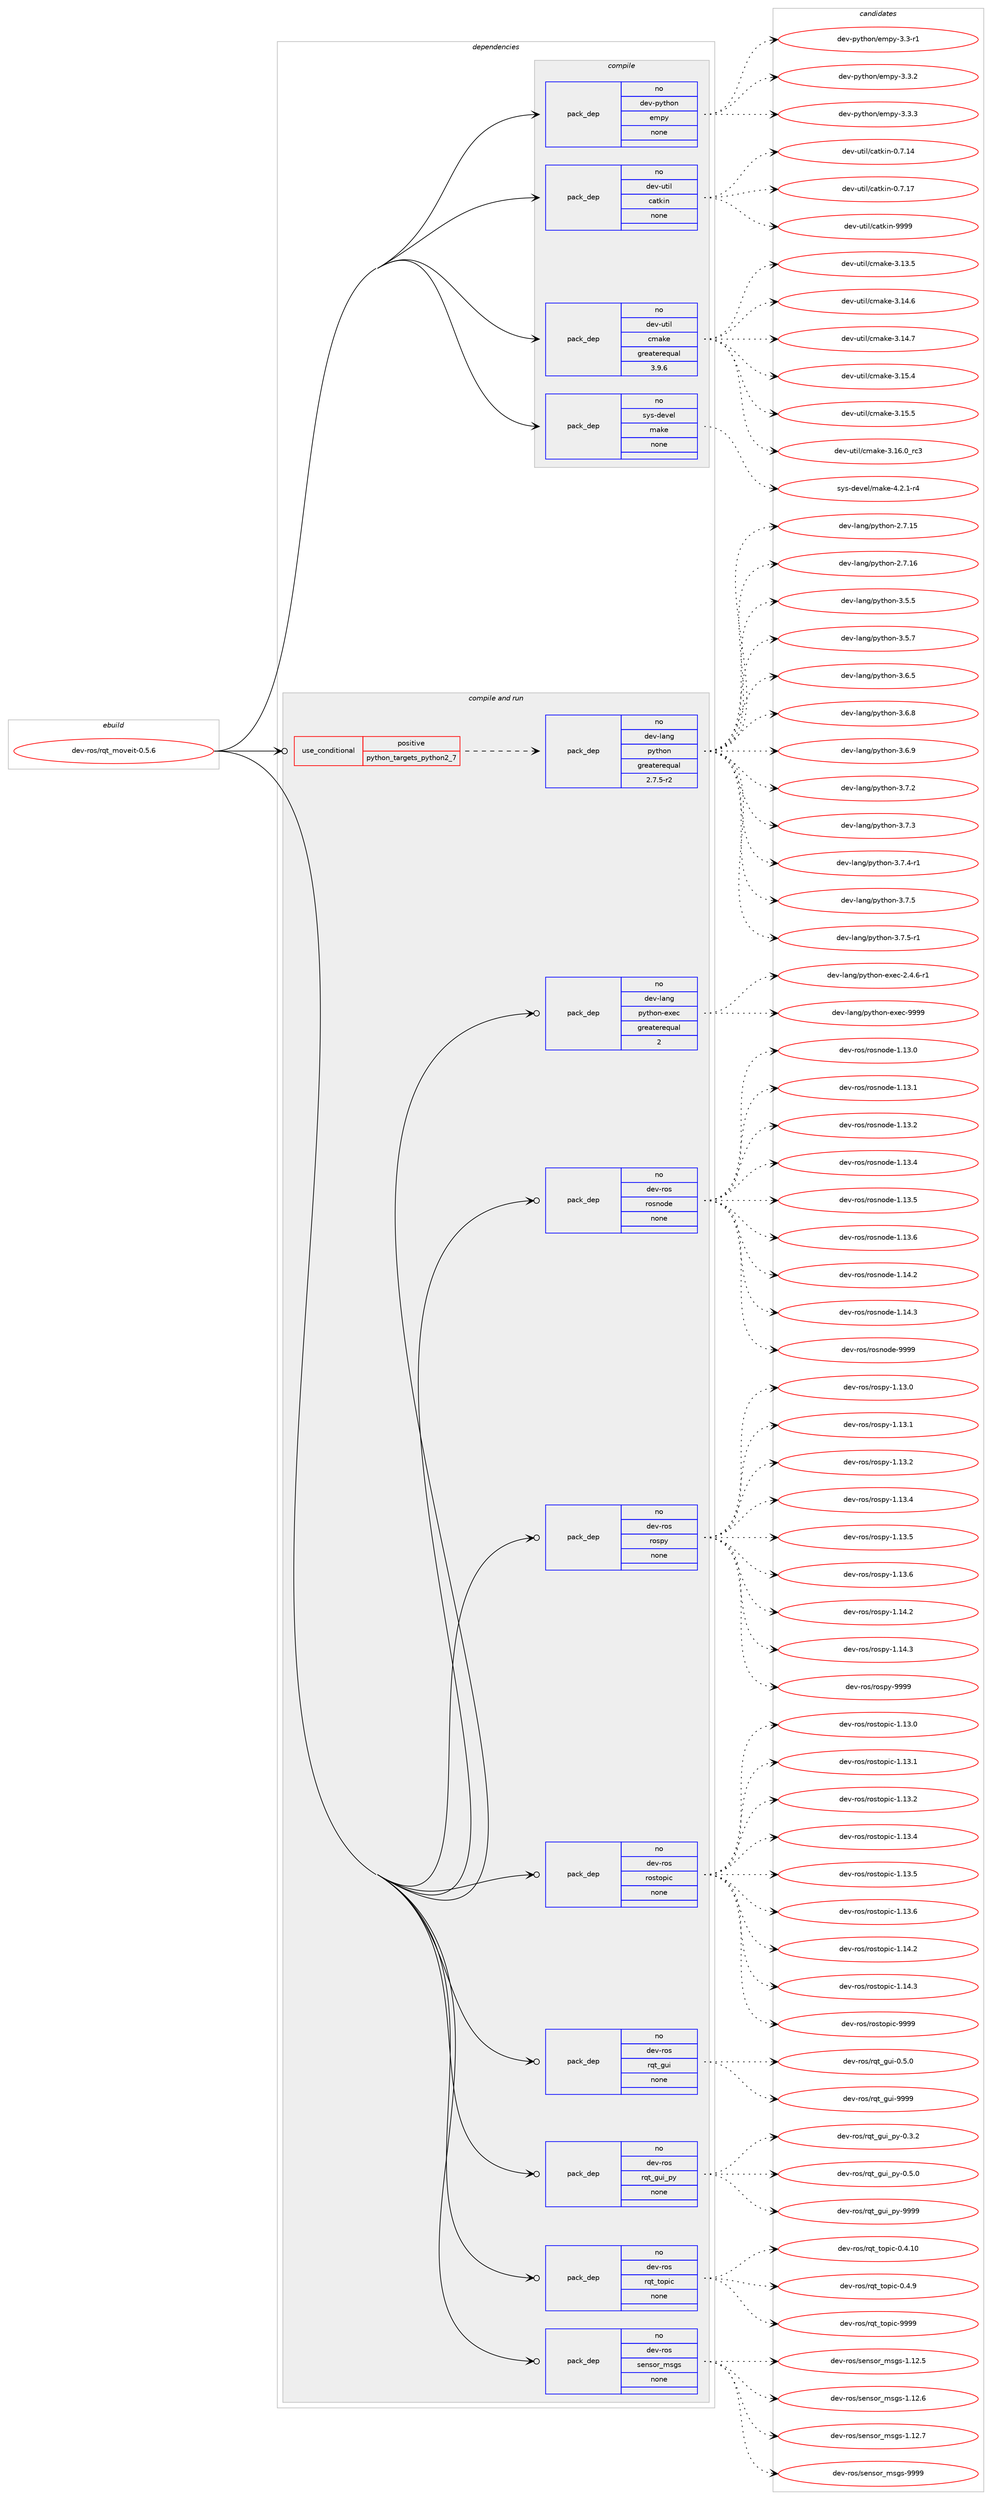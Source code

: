 digraph prolog {

# *************
# Graph options
# *************

newrank=true;
concentrate=true;
compound=true;
graph [rankdir=LR,fontname=Helvetica,fontsize=10,ranksep=1.5];#, ranksep=2.5, nodesep=0.2];
edge  [arrowhead=vee];
node  [fontname=Helvetica,fontsize=10];

# **********
# The ebuild
# **********

subgraph cluster_leftcol {
color=gray;
rank=same;
label=<<i>ebuild</i>>;
id [label="dev-ros/rqt_moveit-0.5.6", color=red, width=4, href="../dev-ros/rqt_moveit-0.5.6.svg"];
}

# ****************
# The dependencies
# ****************

subgraph cluster_midcol {
color=gray;
label=<<i>dependencies</i>>;
subgraph cluster_compile {
fillcolor="#eeeeee";
style=filled;
label=<<i>compile</i>>;
subgraph pack498442 {
dependency665631 [label=<<TABLE BORDER="0" CELLBORDER="1" CELLSPACING="0" CELLPADDING="4" WIDTH="220"><TR><TD ROWSPAN="6" CELLPADDING="30">pack_dep</TD></TR><TR><TD WIDTH="110">no</TD></TR><TR><TD>dev-python</TD></TR><TR><TD>empy</TD></TR><TR><TD>none</TD></TR><TR><TD></TD></TR></TABLE>>, shape=none, color=blue];
}
id:e -> dependency665631:w [weight=20,style="solid",arrowhead="vee"];
subgraph pack498443 {
dependency665632 [label=<<TABLE BORDER="0" CELLBORDER="1" CELLSPACING="0" CELLPADDING="4" WIDTH="220"><TR><TD ROWSPAN="6" CELLPADDING="30">pack_dep</TD></TR><TR><TD WIDTH="110">no</TD></TR><TR><TD>dev-util</TD></TR><TR><TD>catkin</TD></TR><TR><TD>none</TD></TR><TR><TD></TD></TR></TABLE>>, shape=none, color=blue];
}
id:e -> dependency665632:w [weight=20,style="solid",arrowhead="vee"];
subgraph pack498444 {
dependency665633 [label=<<TABLE BORDER="0" CELLBORDER="1" CELLSPACING="0" CELLPADDING="4" WIDTH="220"><TR><TD ROWSPAN="6" CELLPADDING="30">pack_dep</TD></TR><TR><TD WIDTH="110">no</TD></TR><TR><TD>dev-util</TD></TR><TR><TD>cmake</TD></TR><TR><TD>greaterequal</TD></TR><TR><TD>3.9.6</TD></TR></TABLE>>, shape=none, color=blue];
}
id:e -> dependency665633:w [weight=20,style="solid",arrowhead="vee"];
subgraph pack498445 {
dependency665634 [label=<<TABLE BORDER="0" CELLBORDER="1" CELLSPACING="0" CELLPADDING="4" WIDTH="220"><TR><TD ROWSPAN="6" CELLPADDING="30">pack_dep</TD></TR><TR><TD WIDTH="110">no</TD></TR><TR><TD>sys-devel</TD></TR><TR><TD>make</TD></TR><TR><TD>none</TD></TR><TR><TD></TD></TR></TABLE>>, shape=none, color=blue];
}
id:e -> dependency665634:w [weight=20,style="solid",arrowhead="vee"];
}
subgraph cluster_compileandrun {
fillcolor="#eeeeee";
style=filled;
label=<<i>compile and run</i>>;
subgraph cond155283 {
dependency665635 [label=<<TABLE BORDER="0" CELLBORDER="1" CELLSPACING="0" CELLPADDING="4"><TR><TD ROWSPAN="3" CELLPADDING="10">use_conditional</TD></TR><TR><TD>positive</TD></TR><TR><TD>python_targets_python2_7</TD></TR></TABLE>>, shape=none, color=red];
subgraph pack498446 {
dependency665636 [label=<<TABLE BORDER="0" CELLBORDER="1" CELLSPACING="0" CELLPADDING="4" WIDTH="220"><TR><TD ROWSPAN="6" CELLPADDING="30">pack_dep</TD></TR><TR><TD WIDTH="110">no</TD></TR><TR><TD>dev-lang</TD></TR><TR><TD>python</TD></TR><TR><TD>greaterequal</TD></TR><TR><TD>2.7.5-r2</TD></TR></TABLE>>, shape=none, color=blue];
}
dependency665635:e -> dependency665636:w [weight=20,style="dashed",arrowhead="vee"];
}
id:e -> dependency665635:w [weight=20,style="solid",arrowhead="odotvee"];
subgraph pack498447 {
dependency665637 [label=<<TABLE BORDER="0" CELLBORDER="1" CELLSPACING="0" CELLPADDING="4" WIDTH="220"><TR><TD ROWSPAN="6" CELLPADDING="30">pack_dep</TD></TR><TR><TD WIDTH="110">no</TD></TR><TR><TD>dev-lang</TD></TR><TR><TD>python-exec</TD></TR><TR><TD>greaterequal</TD></TR><TR><TD>2</TD></TR></TABLE>>, shape=none, color=blue];
}
id:e -> dependency665637:w [weight=20,style="solid",arrowhead="odotvee"];
subgraph pack498448 {
dependency665638 [label=<<TABLE BORDER="0" CELLBORDER="1" CELLSPACING="0" CELLPADDING="4" WIDTH="220"><TR><TD ROWSPAN="6" CELLPADDING="30">pack_dep</TD></TR><TR><TD WIDTH="110">no</TD></TR><TR><TD>dev-ros</TD></TR><TR><TD>rosnode</TD></TR><TR><TD>none</TD></TR><TR><TD></TD></TR></TABLE>>, shape=none, color=blue];
}
id:e -> dependency665638:w [weight=20,style="solid",arrowhead="odotvee"];
subgraph pack498449 {
dependency665639 [label=<<TABLE BORDER="0" CELLBORDER="1" CELLSPACING="0" CELLPADDING="4" WIDTH="220"><TR><TD ROWSPAN="6" CELLPADDING="30">pack_dep</TD></TR><TR><TD WIDTH="110">no</TD></TR><TR><TD>dev-ros</TD></TR><TR><TD>rospy</TD></TR><TR><TD>none</TD></TR><TR><TD></TD></TR></TABLE>>, shape=none, color=blue];
}
id:e -> dependency665639:w [weight=20,style="solid",arrowhead="odotvee"];
subgraph pack498450 {
dependency665640 [label=<<TABLE BORDER="0" CELLBORDER="1" CELLSPACING="0" CELLPADDING="4" WIDTH="220"><TR><TD ROWSPAN="6" CELLPADDING="30">pack_dep</TD></TR><TR><TD WIDTH="110">no</TD></TR><TR><TD>dev-ros</TD></TR><TR><TD>rostopic</TD></TR><TR><TD>none</TD></TR><TR><TD></TD></TR></TABLE>>, shape=none, color=blue];
}
id:e -> dependency665640:w [weight=20,style="solid",arrowhead="odotvee"];
subgraph pack498451 {
dependency665641 [label=<<TABLE BORDER="0" CELLBORDER="1" CELLSPACING="0" CELLPADDING="4" WIDTH="220"><TR><TD ROWSPAN="6" CELLPADDING="30">pack_dep</TD></TR><TR><TD WIDTH="110">no</TD></TR><TR><TD>dev-ros</TD></TR><TR><TD>rqt_gui</TD></TR><TR><TD>none</TD></TR><TR><TD></TD></TR></TABLE>>, shape=none, color=blue];
}
id:e -> dependency665641:w [weight=20,style="solid",arrowhead="odotvee"];
subgraph pack498452 {
dependency665642 [label=<<TABLE BORDER="0" CELLBORDER="1" CELLSPACING="0" CELLPADDING="4" WIDTH="220"><TR><TD ROWSPAN="6" CELLPADDING="30">pack_dep</TD></TR><TR><TD WIDTH="110">no</TD></TR><TR><TD>dev-ros</TD></TR><TR><TD>rqt_gui_py</TD></TR><TR><TD>none</TD></TR><TR><TD></TD></TR></TABLE>>, shape=none, color=blue];
}
id:e -> dependency665642:w [weight=20,style="solid",arrowhead="odotvee"];
subgraph pack498453 {
dependency665643 [label=<<TABLE BORDER="0" CELLBORDER="1" CELLSPACING="0" CELLPADDING="4" WIDTH="220"><TR><TD ROWSPAN="6" CELLPADDING="30">pack_dep</TD></TR><TR><TD WIDTH="110">no</TD></TR><TR><TD>dev-ros</TD></TR><TR><TD>rqt_topic</TD></TR><TR><TD>none</TD></TR><TR><TD></TD></TR></TABLE>>, shape=none, color=blue];
}
id:e -> dependency665643:w [weight=20,style="solid",arrowhead="odotvee"];
subgraph pack498454 {
dependency665644 [label=<<TABLE BORDER="0" CELLBORDER="1" CELLSPACING="0" CELLPADDING="4" WIDTH="220"><TR><TD ROWSPAN="6" CELLPADDING="30">pack_dep</TD></TR><TR><TD WIDTH="110">no</TD></TR><TR><TD>dev-ros</TD></TR><TR><TD>sensor_msgs</TD></TR><TR><TD>none</TD></TR><TR><TD></TD></TR></TABLE>>, shape=none, color=blue];
}
id:e -> dependency665644:w [weight=20,style="solid",arrowhead="odotvee"];
}
subgraph cluster_run {
fillcolor="#eeeeee";
style=filled;
label=<<i>run</i>>;
}
}

# **************
# The candidates
# **************

subgraph cluster_choices {
rank=same;
color=gray;
label=<<i>candidates</i>>;

subgraph choice498442 {
color=black;
nodesep=1;
choice1001011184511212111610411111047101109112121455146514511449 [label="dev-python/empy-3.3-r1", color=red, width=4,href="../dev-python/empy-3.3-r1.svg"];
choice1001011184511212111610411111047101109112121455146514650 [label="dev-python/empy-3.3.2", color=red, width=4,href="../dev-python/empy-3.3.2.svg"];
choice1001011184511212111610411111047101109112121455146514651 [label="dev-python/empy-3.3.3", color=red, width=4,href="../dev-python/empy-3.3.3.svg"];
dependency665631:e -> choice1001011184511212111610411111047101109112121455146514511449:w [style=dotted,weight="100"];
dependency665631:e -> choice1001011184511212111610411111047101109112121455146514650:w [style=dotted,weight="100"];
dependency665631:e -> choice1001011184511212111610411111047101109112121455146514651:w [style=dotted,weight="100"];
}
subgraph choice498443 {
color=black;
nodesep=1;
choice1001011184511711610510847999711610710511045484655464952 [label="dev-util/catkin-0.7.14", color=red, width=4,href="../dev-util/catkin-0.7.14.svg"];
choice1001011184511711610510847999711610710511045484655464955 [label="dev-util/catkin-0.7.17", color=red, width=4,href="../dev-util/catkin-0.7.17.svg"];
choice100101118451171161051084799971161071051104557575757 [label="dev-util/catkin-9999", color=red, width=4,href="../dev-util/catkin-9999.svg"];
dependency665632:e -> choice1001011184511711610510847999711610710511045484655464952:w [style=dotted,weight="100"];
dependency665632:e -> choice1001011184511711610510847999711610710511045484655464955:w [style=dotted,weight="100"];
dependency665632:e -> choice100101118451171161051084799971161071051104557575757:w [style=dotted,weight="100"];
}
subgraph choice498444 {
color=black;
nodesep=1;
choice1001011184511711610510847991099710710145514649514653 [label="dev-util/cmake-3.13.5", color=red, width=4,href="../dev-util/cmake-3.13.5.svg"];
choice1001011184511711610510847991099710710145514649524654 [label="dev-util/cmake-3.14.6", color=red, width=4,href="../dev-util/cmake-3.14.6.svg"];
choice1001011184511711610510847991099710710145514649524655 [label="dev-util/cmake-3.14.7", color=red, width=4,href="../dev-util/cmake-3.14.7.svg"];
choice1001011184511711610510847991099710710145514649534652 [label="dev-util/cmake-3.15.4", color=red, width=4,href="../dev-util/cmake-3.15.4.svg"];
choice1001011184511711610510847991099710710145514649534653 [label="dev-util/cmake-3.15.5", color=red, width=4,href="../dev-util/cmake-3.15.5.svg"];
choice1001011184511711610510847991099710710145514649544648951149951 [label="dev-util/cmake-3.16.0_rc3", color=red, width=4,href="../dev-util/cmake-3.16.0_rc3.svg"];
dependency665633:e -> choice1001011184511711610510847991099710710145514649514653:w [style=dotted,weight="100"];
dependency665633:e -> choice1001011184511711610510847991099710710145514649524654:w [style=dotted,weight="100"];
dependency665633:e -> choice1001011184511711610510847991099710710145514649524655:w [style=dotted,weight="100"];
dependency665633:e -> choice1001011184511711610510847991099710710145514649534652:w [style=dotted,weight="100"];
dependency665633:e -> choice1001011184511711610510847991099710710145514649534653:w [style=dotted,weight="100"];
dependency665633:e -> choice1001011184511711610510847991099710710145514649544648951149951:w [style=dotted,weight="100"];
}
subgraph choice498445 {
color=black;
nodesep=1;
choice1151211154510010111810110847109971071014552465046494511452 [label="sys-devel/make-4.2.1-r4", color=red, width=4,href="../sys-devel/make-4.2.1-r4.svg"];
dependency665634:e -> choice1151211154510010111810110847109971071014552465046494511452:w [style=dotted,weight="100"];
}
subgraph choice498446 {
color=black;
nodesep=1;
choice10010111845108971101034711212111610411111045504655464953 [label="dev-lang/python-2.7.15", color=red, width=4,href="../dev-lang/python-2.7.15.svg"];
choice10010111845108971101034711212111610411111045504655464954 [label="dev-lang/python-2.7.16", color=red, width=4,href="../dev-lang/python-2.7.16.svg"];
choice100101118451089711010347112121116104111110455146534653 [label="dev-lang/python-3.5.5", color=red, width=4,href="../dev-lang/python-3.5.5.svg"];
choice100101118451089711010347112121116104111110455146534655 [label="dev-lang/python-3.5.7", color=red, width=4,href="../dev-lang/python-3.5.7.svg"];
choice100101118451089711010347112121116104111110455146544653 [label="dev-lang/python-3.6.5", color=red, width=4,href="../dev-lang/python-3.6.5.svg"];
choice100101118451089711010347112121116104111110455146544656 [label="dev-lang/python-3.6.8", color=red, width=4,href="../dev-lang/python-3.6.8.svg"];
choice100101118451089711010347112121116104111110455146544657 [label="dev-lang/python-3.6.9", color=red, width=4,href="../dev-lang/python-3.6.9.svg"];
choice100101118451089711010347112121116104111110455146554650 [label="dev-lang/python-3.7.2", color=red, width=4,href="../dev-lang/python-3.7.2.svg"];
choice100101118451089711010347112121116104111110455146554651 [label="dev-lang/python-3.7.3", color=red, width=4,href="../dev-lang/python-3.7.3.svg"];
choice1001011184510897110103471121211161041111104551465546524511449 [label="dev-lang/python-3.7.4-r1", color=red, width=4,href="../dev-lang/python-3.7.4-r1.svg"];
choice100101118451089711010347112121116104111110455146554653 [label="dev-lang/python-3.7.5", color=red, width=4,href="../dev-lang/python-3.7.5.svg"];
choice1001011184510897110103471121211161041111104551465546534511449 [label="dev-lang/python-3.7.5-r1", color=red, width=4,href="../dev-lang/python-3.7.5-r1.svg"];
dependency665636:e -> choice10010111845108971101034711212111610411111045504655464953:w [style=dotted,weight="100"];
dependency665636:e -> choice10010111845108971101034711212111610411111045504655464954:w [style=dotted,weight="100"];
dependency665636:e -> choice100101118451089711010347112121116104111110455146534653:w [style=dotted,weight="100"];
dependency665636:e -> choice100101118451089711010347112121116104111110455146534655:w [style=dotted,weight="100"];
dependency665636:e -> choice100101118451089711010347112121116104111110455146544653:w [style=dotted,weight="100"];
dependency665636:e -> choice100101118451089711010347112121116104111110455146544656:w [style=dotted,weight="100"];
dependency665636:e -> choice100101118451089711010347112121116104111110455146544657:w [style=dotted,weight="100"];
dependency665636:e -> choice100101118451089711010347112121116104111110455146554650:w [style=dotted,weight="100"];
dependency665636:e -> choice100101118451089711010347112121116104111110455146554651:w [style=dotted,weight="100"];
dependency665636:e -> choice1001011184510897110103471121211161041111104551465546524511449:w [style=dotted,weight="100"];
dependency665636:e -> choice100101118451089711010347112121116104111110455146554653:w [style=dotted,weight="100"];
dependency665636:e -> choice1001011184510897110103471121211161041111104551465546534511449:w [style=dotted,weight="100"];
}
subgraph choice498447 {
color=black;
nodesep=1;
choice10010111845108971101034711212111610411111045101120101994550465246544511449 [label="dev-lang/python-exec-2.4.6-r1", color=red, width=4,href="../dev-lang/python-exec-2.4.6-r1.svg"];
choice10010111845108971101034711212111610411111045101120101994557575757 [label="dev-lang/python-exec-9999", color=red, width=4,href="../dev-lang/python-exec-9999.svg"];
dependency665637:e -> choice10010111845108971101034711212111610411111045101120101994550465246544511449:w [style=dotted,weight="100"];
dependency665637:e -> choice10010111845108971101034711212111610411111045101120101994557575757:w [style=dotted,weight="100"];
}
subgraph choice498448 {
color=black;
nodesep=1;
choice100101118451141111154711411111511011110010145494649514648 [label="dev-ros/rosnode-1.13.0", color=red, width=4,href="../dev-ros/rosnode-1.13.0.svg"];
choice100101118451141111154711411111511011110010145494649514649 [label="dev-ros/rosnode-1.13.1", color=red, width=4,href="../dev-ros/rosnode-1.13.1.svg"];
choice100101118451141111154711411111511011110010145494649514650 [label="dev-ros/rosnode-1.13.2", color=red, width=4,href="../dev-ros/rosnode-1.13.2.svg"];
choice100101118451141111154711411111511011110010145494649514652 [label="dev-ros/rosnode-1.13.4", color=red, width=4,href="../dev-ros/rosnode-1.13.4.svg"];
choice100101118451141111154711411111511011110010145494649514653 [label="dev-ros/rosnode-1.13.5", color=red, width=4,href="../dev-ros/rosnode-1.13.5.svg"];
choice100101118451141111154711411111511011110010145494649514654 [label="dev-ros/rosnode-1.13.6", color=red, width=4,href="../dev-ros/rosnode-1.13.6.svg"];
choice100101118451141111154711411111511011110010145494649524650 [label="dev-ros/rosnode-1.14.2", color=red, width=4,href="../dev-ros/rosnode-1.14.2.svg"];
choice100101118451141111154711411111511011110010145494649524651 [label="dev-ros/rosnode-1.14.3", color=red, width=4,href="../dev-ros/rosnode-1.14.3.svg"];
choice10010111845114111115471141111151101111001014557575757 [label="dev-ros/rosnode-9999", color=red, width=4,href="../dev-ros/rosnode-9999.svg"];
dependency665638:e -> choice100101118451141111154711411111511011110010145494649514648:w [style=dotted,weight="100"];
dependency665638:e -> choice100101118451141111154711411111511011110010145494649514649:w [style=dotted,weight="100"];
dependency665638:e -> choice100101118451141111154711411111511011110010145494649514650:w [style=dotted,weight="100"];
dependency665638:e -> choice100101118451141111154711411111511011110010145494649514652:w [style=dotted,weight="100"];
dependency665638:e -> choice100101118451141111154711411111511011110010145494649514653:w [style=dotted,weight="100"];
dependency665638:e -> choice100101118451141111154711411111511011110010145494649514654:w [style=dotted,weight="100"];
dependency665638:e -> choice100101118451141111154711411111511011110010145494649524650:w [style=dotted,weight="100"];
dependency665638:e -> choice100101118451141111154711411111511011110010145494649524651:w [style=dotted,weight="100"];
dependency665638:e -> choice10010111845114111115471141111151101111001014557575757:w [style=dotted,weight="100"];
}
subgraph choice498449 {
color=black;
nodesep=1;
choice100101118451141111154711411111511212145494649514648 [label="dev-ros/rospy-1.13.0", color=red, width=4,href="../dev-ros/rospy-1.13.0.svg"];
choice100101118451141111154711411111511212145494649514649 [label="dev-ros/rospy-1.13.1", color=red, width=4,href="../dev-ros/rospy-1.13.1.svg"];
choice100101118451141111154711411111511212145494649514650 [label="dev-ros/rospy-1.13.2", color=red, width=4,href="../dev-ros/rospy-1.13.2.svg"];
choice100101118451141111154711411111511212145494649514652 [label="dev-ros/rospy-1.13.4", color=red, width=4,href="../dev-ros/rospy-1.13.4.svg"];
choice100101118451141111154711411111511212145494649514653 [label="dev-ros/rospy-1.13.5", color=red, width=4,href="../dev-ros/rospy-1.13.5.svg"];
choice100101118451141111154711411111511212145494649514654 [label="dev-ros/rospy-1.13.6", color=red, width=4,href="../dev-ros/rospy-1.13.6.svg"];
choice100101118451141111154711411111511212145494649524650 [label="dev-ros/rospy-1.14.2", color=red, width=4,href="../dev-ros/rospy-1.14.2.svg"];
choice100101118451141111154711411111511212145494649524651 [label="dev-ros/rospy-1.14.3", color=red, width=4,href="../dev-ros/rospy-1.14.3.svg"];
choice10010111845114111115471141111151121214557575757 [label="dev-ros/rospy-9999", color=red, width=4,href="../dev-ros/rospy-9999.svg"];
dependency665639:e -> choice100101118451141111154711411111511212145494649514648:w [style=dotted,weight="100"];
dependency665639:e -> choice100101118451141111154711411111511212145494649514649:w [style=dotted,weight="100"];
dependency665639:e -> choice100101118451141111154711411111511212145494649514650:w [style=dotted,weight="100"];
dependency665639:e -> choice100101118451141111154711411111511212145494649514652:w [style=dotted,weight="100"];
dependency665639:e -> choice100101118451141111154711411111511212145494649514653:w [style=dotted,weight="100"];
dependency665639:e -> choice100101118451141111154711411111511212145494649514654:w [style=dotted,weight="100"];
dependency665639:e -> choice100101118451141111154711411111511212145494649524650:w [style=dotted,weight="100"];
dependency665639:e -> choice100101118451141111154711411111511212145494649524651:w [style=dotted,weight="100"];
dependency665639:e -> choice10010111845114111115471141111151121214557575757:w [style=dotted,weight="100"];
}
subgraph choice498450 {
color=black;
nodesep=1;
choice10010111845114111115471141111151161111121059945494649514648 [label="dev-ros/rostopic-1.13.0", color=red, width=4,href="../dev-ros/rostopic-1.13.0.svg"];
choice10010111845114111115471141111151161111121059945494649514649 [label="dev-ros/rostopic-1.13.1", color=red, width=4,href="../dev-ros/rostopic-1.13.1.svg"];
choice10010111845114111115471141111151161111121059945494649514650 [label="dev-ros/rostopic-1.13.2", color=red, width=4,href="../dev-ros/rostopic-1.13.2.svg"];
choice10010111845114111115471141111151161111121059945494649514652 [label="dev-ros/rostopic-1.13.4", color=red, width=4,href="../dev-ros/rostopic-1.13.4.svg"];
choice10010111845114111115471141111151161111121059945494649514653 [label="dev-ros/rostopic-1.13.5", color=red, width=4,href="../dev-ros/rostopic-1.13.5.svg"];
choice10010111845114111115471141111151161111121059945494649514654 [label="dev-ros/rostopic-1.13.6", color=red, width=4,href="../dev-ros/rostopic-1.13.6.svg"];
choice10010111845114111115471141111151161111121059945494649524650 [label="dev-ros/rostopic-1.14.2", color=red, width=4,href="../dev-ros/rostopic-1.14.2.svg"];
choice10010111845114111115471141111151161111121059945494649524651 [label="dev-ros/rostopic-1.14.3", color=red, width=4,href="../dev-ros/rostopic-1.14.3.svg"];
choice1001011184511411111547114111115116111112105994557575757 [label="dev-ros/rostopic-9999", color=red, width=4,href="../dev-ros/rostopic-9999.svg"];
dependency665640:e -> choice10010111845114111115471141111151161111121059945494649514648:w [style=dotted,weight="100"];
dependency665640:e -> choice10010111845114111115471141111151161111121059945494649514649:w [style=dotted,weight="100"];
dependency665640:e -> choice10010111845114111115471141111151161111121059945494649514650:w [style=dotted,weight="100"];
dependency665640:e -> choice10010111845114111115471141111151161111121059945494649514652:w [style=dotted,weight="100"];
dependency665640:e -> choice10010111845114111115471141111151161111121059945494649514653:w [style=dotted,weight="100"];
dependency665640:e -> choice10010111845114111115471141111151161111121059945494649514654:w [style=dotted,weight="100"];
dependency665640:e -> choice10010111845114111115471141111151161111121059945494649524650:w [style=dotted,weight="100"];
dependency665640:e -> choice10010111845114111115471141111151161111121059945494649524651:w [style=dotted,weight="100"];
dependency665640:e -> choice1001011184511411111547114111115116111112105994557575757:w [style=dotted,weight="100"];
}
subgraph choice498451 {
color=black;
nodesep=1;
choice100101118451141111154711411311695103117105454846534648 [label="dev-ros/rqt_gui-0.5.0", color=red, width=4,href="../dev-ros/rqt_gui-0.5.0.svg"];
choice1001011184511411111547114113116951031171054557575757 [label="dev-ros/rqt_gui-9999", color=red, width=4,href="../dev-ros/rqt_gui-9999.svg"];
dependency665641:e -> choice100101118451141111154711411311695103117105454846534648:w [style=dotted,weight="100"];
dependency665641:e -> choice1001011184511411111547114113116951031171054557575757:w [style=dotted,weight="100"];
}
subgraph choice498452 {
color=black;
nodesep=1;
choice10010111845114111115471141131169510311710595112121454846514650 [label="dev-ros/rqt_gui_py-0.3.2", color=red, width=4,href="../dev-ros/rqt_gui_py-0.3.2.svg"];
choice10010111845114111115471141131169510311710595112121454846534648 [label="dev-ros/rqt_gui_py-0.5.0", color=red, width=4,href="../dev-ros/rqt_gui_py-0.5.0.svg"];
choice100101118451141111154711411311695103117105951121214557575757 [label="dev-ros/rqt_gui_py-9999", color=red, width=4,href="../dev-ros/rqt_gui_py-9999.svg"];
dependency665642:e -> choice10010111845114111115471141131169510311710595112121454846514650:w [style=dotted,weight="100"];
dependency665642:e -> choice10010111845114111115471141131169510311710595112121454846534648:w [style=dotted,weight="100"];
dependency665642:e -> choice100101118451141111154711411311695103117105951121214557575757:w [style=dotted,weight="100"];
}
subgraph choice498453 {
color=black;
nodesep=1;
choice1001011184511411111547114113116951161111121059945484652464948 [label="dev-ros/rqt_topic-0.4.10", color=red, width=4,href="../dev-ros/rqt_topic-0.4.10.svg"];
choice10010111845114111115471141131169511611111210599454846524657 [label="dev-ros/rqt_topic-0.4.9", color=red, width=4,href="../dev-ros/rqt_topic-0.4.9.svg"];
choice100101118451141111154711411311695116111112105994557575757 [label="dev-ros/rqt_topic-9999", color=red, width=4,href="../dev-ros/rqt_topic-9999.svg"];
dependency665643:e -> choice1001011184511411111547114113116951161111121059945484652464948:w [style=dotted,weight="100"];
dependency665643:e -> choice10010111845114111115471141131169511611111210599454846524657:w [style=dotted,weight="100"];
dependency665643:e -> choice100101118451141111154711411311695116111112105994557575757:w [style=dotted,weight="100"];
}
subgraph choice498454 {
color=black;
nodesep=1;
choice10010111845114111115471151011101151111149510911510311545494649504653 [label="dev-ros/sensor_msgs-1.12.5", color=red, width=4,href="../dev-ros/sensor_msgs-1.12.5.svg"];
choice10010111845114111115471151011101151111149510911510311545494649504654 [label="dev-ros/sensor_msgs-1.12.6", color=red, width=4,href="../dev-ros/sensor_msgs-1.12.6.svg"];
choice10010111845114111115471151011101151111149510911510311545494649504655 [label="dev-ros/sensor_msgs-1.12.7", color=red, width=4,href="../dev-ros/sensor_msgs-1.12.7.svg"];
choice1001011184511411111547115101110115111114951091151031154557575757 [label="dev-ros/sensor_msgs-9999", color=red, width=4,href="../dev-ros/sensor_msgs-9999.svg"];
dependency665644:e -> choice10010111845114111115471151011101151111149510911510311545494649504653:w [style=dotted,weight="100"];
dependency665644:e -> choice10010111845114111115471151011101151111149510911510311545494649504654:w [style=dotted,weight="100"];
dependency665644:e -> choice10010111845114111115471151011101151111149510911510311545494649504655:w [style=dotted,weight="100"];
dependency665644:e -> choice1001011184511411111547115101110115111114951091151031154557575757:w [style=dotted,weight="100"];
}
}

}
